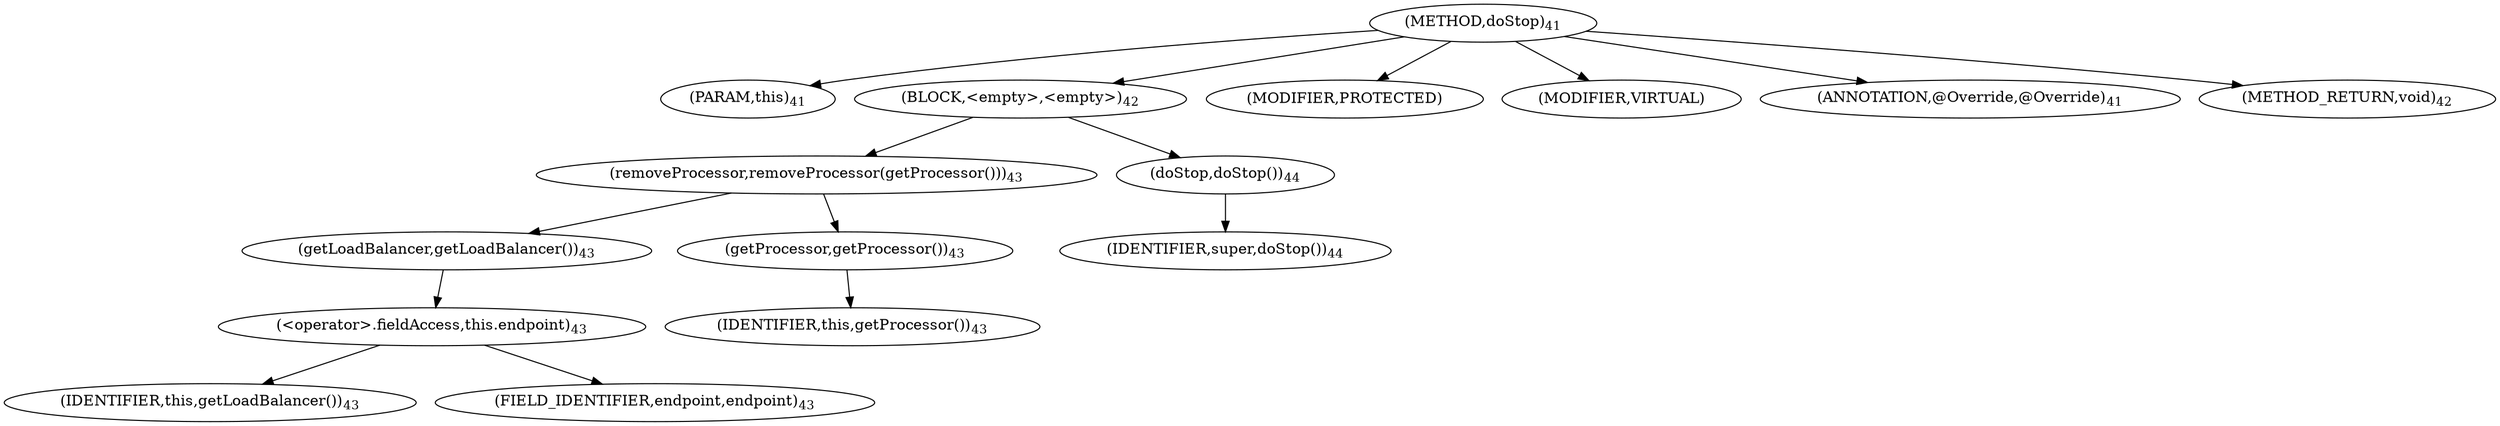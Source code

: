 digraph "doStop" {  
"44" [label = <(METHOD,doStop)<SUB>41</SUB>> ]
"9" [label = <(PARAM,this)<SUB>41</SUB>> ]
"45" [label = <(BLOCK,&lt;empty&gt;,&lt;empty&gt;)<SUB>42</SUB>> ]
"46" [label = <(removeProcessor,removeProcessor(getProcessor()))<SUB>43</SUB>> ]
"47" [label = <(getLoadBalancer,getLoadBalancer())<SUB>43</SUB>> ]
"48" [label = <(&lt;operator&gt;.fieldAccess,this.endpoint)<SUB>43</SUB>> ]
"49" [label = <(IDENTIFIER,this,getLoadBalancer())<SUB>43</SUB>> ]
"50" [label = <(FIELD_IDENTIFIER,endpoint,endpoint)<SUB>43</SUB>> ]
"51" [label = <(getProcessor,getProcessor())<SUB>43</SUB>> ]
"8" [label = <(IDENTIFIER,this,getProcessor())<SUB>43</SUB>> ]
"52" [label = <(doStop,doStop())<SUB>44</SUB>> ]
"53" [label = <(IDENTIFIER,super,doStop())<SUB>44</SUB>> ]
"54" [label = <(MODIFIER,PROTECTED)> ]
"55" [label = <(MODIFIER,VIRTUAL)> ]
"56" [label = <(ANNOTATION,@Override,@Override)<SUB>41</SUB>> ]
"57" [label = <(METHOD_RETURN,void)<SUB>42</SUB>> ]
  "44" -> "9" 
  "44" -> "45" 
  "44" -> "54" 
  "44" -> "55" 
  "44" -> "56" 
  "44" -> "57" 
  "45" -> "46" 
  "45" -> "52" 
  "46" -> "47" 
  "46" -> "51" 
  "47" -> "48" 
  "48" -> "49" 
  "48" -> "50" 
  "51" -> "8" 
  "52" -> "53" 
}
